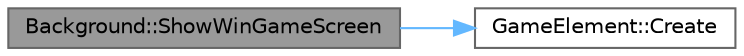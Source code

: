 digraph "Background::ShowWinGameScreen"
{
 // LATEX_PDF_SIZE
  bgcolor="transparent";
  edge [fontname=Helvetica,fontsize=10,labelfontname=Helvetica,labelfontsize=10];
  node [fontname=Helvetica,fontsize=10,shape=box,height=0.2,width=0.4];
  rankdir="LR";
  Node1 [id="Node000001",label="Background::ShowWinGameScreen",height=0.2,width=0.4,color="gray40", fillcolor="grey60", style="filled", fontcolor="black",tooltip="Displays the win game screen."];
  Node1 -> Node2 [id="edge1_Node000001_Node000002",color="steelblue1",style="solid",tooltip=" "];
  Node2 [id="Node000002",label="GameElement::Create",height=0.2,width=0.4,color="grey40", fillcolor="white", style="filled",URL="$class_game_element.html#a40e85d6a5d8e911bec5b7358c1496354",tooltip="Creates the game element with the specified image."];
}
